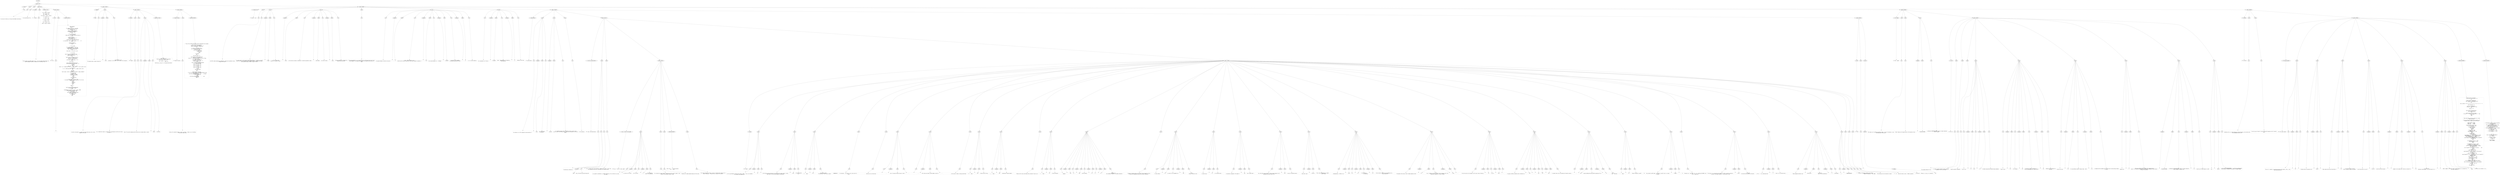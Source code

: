 digraph lpegNode {

node [fontname=Helvetica]
edge [style=dashed]

doc_0 [label="doc - 630"]


doc_0 -> { section_1}
{rank=same; section_1}

section_1 [label="section: 1-247"]


// END RANK doc_0

section_1 -> { header_2 prose_3 prose_4 section_5 section_6 section_7}
{rank=same; header_2 prose_3 prose_4 section_5 section_6 section_7}

header_2 [label="1 : Femto"]

prose_3 [label="prose"]

prose_4 [label="prose"]

section_5 [label="section: 9-35"]

section_6 [label="section: 154-183"]

section_7 [label="section: 248-459"]


// END RANK section_1

header_2 -> leaf_8
leaf_8  [color=Gray,shape=rectangle,fontname=Inconsolata,label="*  Femto"]
// END RANK header_2

prose_3 -> { raw_9}
{rank=same; raw_9}

raw_9 [label="raw"]


// END RANK prose_3

raw_9 -> leaf_10
leaf_10  [color=Gray,shape=rectangle,fontname=Inconsolata,label="


I just got orb stood up in the pylon bootloader distribution.
"]
// END RANK raw_9

prose_4 -> { raw_11}
{rank=same; raw_11}

raw_11 [label="raw"]


// END RANK prose_4

raw_11 -> leaf_12
leaf_12  [color=Gray,shape=rectangle,fontname=Inconsolata,label="
I am excited about this.

"]
// END RANK raw_11

section_5 -> { header_13 prose_14 codeblock_15 section_16}
{rank=same; header_13 prose_14 codeblock_15 section_16}

header_13 [label="2 : includes"]

prose_14 [label="prose"]

codeblock_15 [label="code block 14-33"]

section_16 [label="section: 36-153"]


// END RANK section_5

header_13 -> leaf_17
leaf_17  [color=Gray,shape=rectangle,fontname=Inconsolata,label="**  includes"]
// END RANK header_13

prose_14 -> { raw_18}
{rank=same; raw_18}

raw_18 [label="raw"]


// END RANK prose_14

raw_18 -> leaf_19
leaf_19  [color=Gray,shape=rectangle,fontname=Inconsolata,label="

This all goes into global space for now.  Our more sophisticated loader will
handle namespace isolation. Meanwhile we're building a repl, so.
"]
// END RANK raw_18

codeblock_15 -> leaf_20
leaf_20  [color=Gray,shape=rectangle,fontname=Inconsolata,label="sql = require \"sqlite\"

lfs = require \"lfs\"
ffi = require \"ffi\"

ffi.reflect = require \"reflect\"

uv = require \"luv\"

L = require \"lpeg\"

a = require \"anterm\"

c = require \"color\"

core = require \"core\"

watch = require \"watcher\""]
// END RANK codeblock_15

section_16 -> { header_21 prose_22 codeblock_23}
{rank=same; header_21 prose_22 codeblock_23}

header_21 [label="4 : utils"]

prose_22 [label="prose"]

codeblock_23 [label="code block 38-151"]


// END RANK section_16

header_21 -> leaf_24
leaf_24  [color=Gray,shape=rectangle,fontname=Inconsolata,label="**** utils"]
// END RANK header_21

prose_22 -> { raw_25}
{rank=same; raw_25}

raw_25 [label="raw"]


// END RANK prose_22

raw_25 -> leaf_26
leaf_26  [color=Gray,shape=rectangle,fontname=Inconsolata,label="
"]
// END RANK raw_25

codeblock_23 -> leaf_27
leaf_27  [color=Gray,shape=rectangle,fontname=Inconsolata,label="
local usecolors
stdout = \"\"

if uv.guess_handle(1) == \"tty\" then
  stdout = uv.new_tty(1, false)
  usecolors = true
else
  stdout = uv.new_pipe(false)
  uv.pipe_open(utils.stdout, 1)
  usecolors = false
end

if not usecolors then
   c.ts = tostring
   -- #todo make this properly black and white ts
end

function print(...)
  local n = select('#', ...)
  local arguments = {...}
  for i = 1, n do
    arguments[i] = tostring(arguments[i])
  end
  uv.write(stdout, table.concat(arguments, \"\\t\") .. \"\\n\")
end

function write(str)
   uv.write(stdout, str)
end


--  *** tty setup

if uv.guess_handle(0) ~= \"tty\" or
   uv.guess_handle(1) ~= \"tty\" then
  -- Entry point for other consumers!
  error \"stdio must be a tty\"
end

local stdin = uv.new_tty(0, true)


--  *** utilities

local function gatherResults(success, ...)
  local n = select('#', ...)
  return success, { n = n, ... }
end

local function printResults(results)
  for i = 1, results.n do
    results[i] = c.ts(results[i])
  end
  print(table.concat(results, '\\t'))
end

local buffer = ''

local function evaluateLine(line)
   if string.byte(line) == 17 then -- ^Q
      uv.stop()
      return 0
   end
   local chunk  = buffer .. line
   local f, err = loadstring('return ' .. chunk, 'REPL') -- first we prefix return

   if not f then
      f, err = loadstring(chunk, 'REPL') -- try again without return
   end

   if f then
      buffer = ''
      local success, results = gatherResults(xpcall(f, debug.traceback))

      if success then
      -- successful call
         if results.n > 0 then
            printResults(results)
         end
      else
      -- error
         print(results[1])
      end
   else
      if err:match \"'<eof>'$\" then
         -- Lua expects some more input; stow it away for next time
         buffer = chunk .. '\\n'
         return '...'
      else
         print(err)
         buffer = ''
      end
   end

   return '👉  '
end

local function displayPrompt(prompt)
  uv.write(stdout, prompt)
end

-- Deprecated, but useful if I want, y'know, a REPL
local function onread(err, line)
  if err then error(err) end
  if line then
    local prompt = evaluateLine(line)
    displayPrompt(prompt)
  else
    uv.close(stdin)
  end
end"]
// END RANK codeblock_23

section_6 -> { header_28 prose_29 section_30 section_31}
{rank=same; header_28 prose_29 section_30 section_31}

header_28 [label="2 : Reader"]

prose_29 [label="prose"]

section_30 [label="section: 160-183"]

section_31 [label="section: 184-247"]


// END RANK section_6

header_28 -> leaf_32
leaf_32  [color=Gray,shape=rectangle,fontname=Inconsolata,label="** Reader"]
// END RANK header_28

prose_29 -> { raw_33 prespace_34 literal_35 raw_36}
{rank=same; raw_33 prespace_34 literal_35 raw_36}

raw_33 [label="raw"]

prespace_34 [label="prespace"]

literal_35 [label="literal"]

raw_36 [label="raw"]


// END RANK prose_29

raw_33 -> leaf_37
leaf_37  [color=Gray,shape=rectangle,fontname=Inconsolata,label="

The reader takes a stream of data from"]
// END RANK raw_33

prespace_34 -> leaf_38
leaf_38  [color=Gray,shape=rectangle,fontname=Inconsolata,label=" "]
// END RANK prespace_34

literal_35 -> leaf_39
leaf_39  [color=Gray,shape=rectangle,fontname=Inconsolata,label="stdin"]
// END RANK literal_35

raw_36 -> leaf_40
leaf_40  [color=Gray,shape=rectangle,fontname=Inconsolata,label=", asynchronously, and
processes it into tokens, which stream to the recognizer.

"]
// END RANK raw_36

section_30 -> { header_41 prose_42 prose_43 prose_44 codeblock_45}
{rank=same; header_41 prose_42 prose_43 prose_44 codeblock_45}

header_41 [label="4 : keybuf"]

prose_42 [label="prose"]

prose_43 [label="prose"]

prose_44 [label="prose"]

codeblock_45 [label="code block 171-181"]


// END RANK section_30

header_41 -> leaf_46
leaf_46  [color=Gray,shape=rectangle,fontname=Inconsolata,label="**** keybuf"]
// END RANK header_41

prose_42 -> { raw_47}
{rank=same; raw_47}

raw_47 [label="raw"]


// END RANK prose_42

raw_47 -> leaf_48
leaf_48  [color=Gray,shape=rectangle,fontname=Inconsolata,label="

 Currently the keybuf is a simple array that holds bytes until we have
enough for the lexer.
"]
// END RANK raw_47

prose_43 -> { raw_49}
{rank=same; raw_49}

raw_49 [label="raw"]


// END RANK prose_43

raw_49 -> leaf_50
leaf_50  [color=Gray,shape=rectangle,fontname=Inconsolata,label="
It is cleared and reused, to avoid a glut of allocations and allow the tracer
to follow it.
"]
// END RANK raw_49

prose_44 -> { raw_51 prespace_52 literal_53 raw_54}
{rank=same; raw_51 prespace_52 literal_53 raw_54}

raw_51 [label="raw"]

prespace_52 [label="prespace"]

literal_53 [label="literal"]

raw_54 [label="raw"]


// END RANK prose_44

raw_51 -> leaf_55
leaf_55  [color=Gray,shape=rectangle,fontname=Inconsolata,label="
Soon I'll move the remaining local state into an instance table, to make"]
// END RANK raw_51

prespace_52 -> leaf_56
leaf_56  [color=Gray,shape=rectangle,fontname=Inconsolata,label=""]
// END RANK prespace_52

literal_53 -> leaf_57
leaf_57  [color=Gray,shape=rectangle,fontname=Inconsolata,label="femto"]
// END RANK literal_53

raw_54 -> leaf_58
leaf_58  [color=Gray,shape=rectangle,fontname=Inconsolata,label=" re-entrant.
"]
// END RANK raw_54

codeblock_45 -> leaf_59
leaf_59  [color=Gray,shape=rectangle,fontname=Inconsolata,label="local keybuf = {}
local sub, byte = string.sub, string.byte
local concat = table.concat

local linebuf = { line = \"\",
                  ndx  = 0 }

local max_row, mac_col = uv.tty_get_winsize(stdin)
"]
// END RANK codeblock_45

section_31 -> { header_60 prose_61 codeblock_62}
{rank=same; header_60 prose_61 codeblock_62}

header_60 [label="3 : helper functions"]

prose_61 [label="prose"]

codeblock_62 [label="code block 189-245"]


// END RANK section_31

header_60 -> leaf_63
leaf_63  [color=Gray,shape=rectangle,fontname=Inconsolata,label="*** helper functions"]
// END RANK header_60

prose_61 -> { raw_64}
{rank=same; raw_64}

raw_64 [label="raw"]


// END RANK prose_61

raw_64 -> leaf_65
leaf_65  [color=Gray,shape=rectangle,fontname=Inconsolata,label="

Writes will eventually happen in their own library.  Right now we're building
the minimum viable loop.
"]
// END RANK raw_64

codeblock_62 -> leaf_66
leaf_66  [color=Gray,shape=rectangle,fontname=Inconsolata,label="-- This will be called parse_digits and be substantially more complex.
--
local function cursor_pos(str)
   local row, col = core.cleave(str, \";\")
   return tonumber(row), tonumber(col)
end

-- this is exploratory code
local function colwrite(str, col)
   col = col or 81
   local dash = a.stash()
             .. a.jump(1, col)
             .. a.erase.right()
             .. str
             .. a.pop()

   write(dash)
end

local STAT_ICON = \"◉\"

local function process_escapes(seq)
   local term = sub(seq, -1)
   local csi  = sub(seq, 2, 2) == \"[\" and true or false
   local payload
   local ltrim = csi and 3 or 2
   if #seq > ltrim then
      payload = sub(seq, ltrim, -1)
   end
   if term == \"R\" then
      local row, col = cursor_pos(payload)
      -- send them along
   elseif term == \"A\" then
      -- up
   elseif term == \"B\" then
      -- down
   elseif term == \"C\" then
      -- left
   elseif term == \"D\" then
      -- right
   else
      return write(seq)
   end
end

local function lexer(seq)
   -- This front matter belongs in the escape handling code.
   if byte(seq) == 27 then
      colwrite(a.magenta(STAT_ICON) .. \" : \" .. c.ts(seq))
      process_escapes(seq)
      return
   end
   colwrite(a.green(STAT_ICON) .. \" : \" .. seq)
   write(seq)
end"]
// END RANK codeblock_62

section_7 -> { header_67 prose_68 prose_69 prose_70 prose_71 prose_72 prose_73 section_74 section_75 section_76}
{rank=same; header_67 prose_68 prose_69 prose_70 prose_71 prose_72 prose_73 section_74 section_75 section_76}

header_67 [label="2 : onkey(err, key)"]

prose_68 [label="prose"]

prose_69 [label="prose"]

prose_70 [label="prose"]

prose_71 [label="prose"]

prose_72 [label="prose"]

prose_73 [label="prose"]

section_74 [label="section: 275-408"]

section_75 [label="section: 419-429"]

section_76 [label="section: 460-468"]


// END RANK section_7

header_67 -> leaf_77
leaf_77  [color=Gray,shape=rectangle,fontname=Inconsolata,label="** onkey(err, key)"]
// END RANK header_67

prose_68 -> { raw_78}
{rank=same; raw_78}

raw_78 [label="raw"]


// END RANK prose_68

raw_78 -> leaf_79
leaf_79  [color=Gray,shape=rectangle,fontname=Inconsolata,label="

We buffer escape sequences and codepoints, passing the completed strings
through to the lexer.
"]
// END RANK raw_78

prose_69 -> { raw_80 prespace_81 literal_82 raw_83}
{rank=same; raw_80 prespace_81 literal_82 raw_83}

raw_80 [label="raw"]

prespace_81 [label="prespace"]

literal_82 [label="literal"]

raw_83 [label="raw"]


// END RANK prose_69

raw_80 -> leaf_84
leaf_84  [color=Gray,shape=rectangle,fontname=Inconsolata,label="
I've never seen an xterm parsing state machine diagram.  I intend to correctly
parse the full set of possible utf-8 compatible control sequences and assign
them canonical names as tokens, though of course"]
// END RANK raw_80

prespace_81 -> leaf_85
leaf_85  [color=Gray,shape=rectangle,fontname=Inconsolata,label=" "]
// END RANK prespace_81

literal_82 -> leaf_86
leaf_86  [color=Gray,shape=rectangle,fontname=Inconsolata,label="bridge"]
// END RANK literal_82

raw_83 -> leaf_87
leaf_87  [color=Gray,shape=rectangle,fontname=Inconsolata,label=" will only ship with
actions on a subset of these.
"]
// END RANK raw_83

prose_70 -> { prespace_88 literal_89 raw_90 prespace_91 literal_92 raw_93 prespace_94 literal_95 raw_96}
{rank=same; prespace_88 literal_89 raw_90 prespace_91 literal_92 raw_93 prespace_94 literal_95 raw_96}

prespace_88 [label="prespace"]

literal_89 [label="literal"]

raw_90 [label="raw"]

prespace_91 [label="prespace"]

literal_92 [label="literal"]

raw_93 [label="raw"]

prespace_94 [label="prespace"]

literal_95 [label="literal"]

raw_96 [label="raw"]


// END RANK prose_70

prespace_88 -> leaf_97
leaf_97  [color=Gray,shape=rectangle,fontname=Inconsolata,label=""]
// END RANK prespace_88

literal_89 -> leaf_98
leaf_98  [color=Gray,shape=rectangle,fontname=Inconsolata,label="onkey"]
// END RANK literal_89

raw_90 -> leaf_99
leaf_99  [color=Gray,shape=rectangle,fontname=Inconsolata,label=" is also where corruption is absorbed. It should be possible to make"]
// END RANK raw_90

prespace_91 -> leaf_100
leaf_100  [color=Gray,shape=rectangle,fontname=Inconsolata,label=""]
// END RANK prespace_91

literal_92 -> leaf_101
leaf_101  [color=Gray,shape=rectangle,fontname=Inconsolata,label="/dev/random"]
// END RANK literal_92

raw_93 -> leaf_102
leaf_102  [color=Gray,shape=rectangle,fontname=Inconsolata,label=" into stdin without"]
// END RANK raw_93

prespace_94 -> leaf_103
leaf_103  [color=Gray,shape=rectangle,fontname=Inconsolata,label=" "]
// END RANK prespace_94

literal_95 -> leaf_104
leaf_104  [color=Gray,shape=rectangle,fontname=Inconsolata,label="onkey"]
// END RANK literal_95

raw_96 -> leaf_105
leaf_105  [color=Gray,shape=rectangle,fontname=Inconsolata,label=" throwing exceptions or breaking its
contract with the lexer.
"]
// END RANK raw_96

prose_71 -> { raw_106}
{rank=same; raw_106}

raw_106 [label="raw"]


// END RANK prose_71

raw_106 -> leaf_107
leaf_107  [color=Gray,shape=rectangle,fontname=Inconsolata,label="
The required behavior is to resynchronize any utf-8 bytes that cannot form a
valid codepoint, by dropping the contents of the keybuf when we go out of
range.
"]
// END RANK raw_106

prose_72 -> { raw_108 prespace_109 literal_110 raw_111 prespace_112 literal_113 raw_114 prespace_115 bold_116 raw_117 prespace_118 literal_119 raw_120}
{rank=same; raw_108 prespace_109 literal_110 raw_111 prespace_112 literal_113 raw_114 prespace_115 bold_116 raw_117 prespace_118 literal_119 raw_120}

raw_108 [label="raw"]

prespace_109 [label="prespace"]

literal_110 [label="literal"]

raw_111 [label="raw"]

prespace_112 [label="prespace"]

literal_113 [label="literal"]

raw_114 [label="raw"]

prespace_115 [label="prespace"]

bold_116 [label="bold"]

raw_117 [label="raw"]

prespace_118 [label="prespace"]

literal_119 [label="literal"]

raw_120 [label="raw"]


// END RANK prose_72

raw_108 -> leaf_121
leaf_121  [color=Gray,shape=rectangle,fontname=Inconsolata,label="
An optional behavior would be to drop the"]
// END RANK raw_108

prespace_109 -> leaf_122
leaf_122  [color=Gray,shape=rectangle,fontname=Inconsolata,label=" "]
// END RANK prespace_109

literal_110 -> leaf_123
leaf_123  [color=Gray,shape=rectangle,fontname=Inconsolata,label="0"]
// END RANK literal_110

raw_111 -> leaf_124
leaf_124  [color=Gray,shape=rectangle,fontname=Inconsolata,label=" byte.  While harmless in Lua,
which has 8 bit clean strings and is even smart enough to consider it"]
// END RANK raw_111

prespace_112 -> leaf_125
leaf_125  [color=Gray,shape=rectangle,fontname=Inconsolata,label=" "]
// END RANK prespace_112

literal_113 -> leaf_126
leaf_126  [color=Gray,shape=rectangle,fontname=Inconsolata,label="true"]
// END RANK literal_113

raw_114 -> leaf_127
leaf_127  [color=Gray,shape=rectangle,fontname=Inconsolata,label=",
it can cause disaster in C.  Although"]
// END RANK raw_114

prespace_115 -> leaf_128
leaf_128  [color=Gray,shape=rectangle,fontname=Inconsolata,label=" "]
// END RANK prespace_115

bold_116 -> leaf_129
leaf_129  [color=Gray,shape=rectangle,fontname=Inconsolata,label="mandated"]
// END RANK bold_116

raw_117 -> leaf_130
leaf_130  [color=Gray,shape=rectangle,fontname=Inconsolata,label=" to be part of the standard,
in practice emitting utf-8 with"]
// END RANK raw_117

prespace_118 -> leaf_131
leaf_131  [color=Gray,shape=rectangle,fontname=Inconsolata,label=" "]
// END RANK prespace_118

literal_119 -> leaf_132
leaf_132  [color=Gray,shape=rectangle,fontname=Inconsolata,label="0"]
// END RANK literal_119

raw_120 -> leaf_133
leaf_133  [color=Gray,shape=rectangle,fontname=Inconsolata,label=" in it is hostile behavior.
"]
// END RANK raw_120

prose_73 -> { raw_134 prespace_135 literal_136 raw_137 prespace_138 literal_139 raw_140}
{rank=same; raw_134 prespace_135 literal_136 raw_137 prespace_138 literal_139 raw_140}

raw_134 [label="raw"]

prespace_135 [label="prespace"]

literal_136 [label="literal"]

raw_137 [label="raw"]

prespace_138 [label="prespace"]

literal_139 [label="literal"]

raw_140 [label="raw"]


// END RANK prose_73

raw_134 -> leaf_141
leaf_141  [color=Gray,shape=rectangle,fontname=Inconsolata,label="
As a compromise, we'll have a"]
// END RANK raw_134

prespace_135 -> leaf_142
leaf_142  [color=Gray,shape=rectangle,fontname=Inconsolata,label=" "]
// END RANK prespace_135

literal_136 -> leaf_143
leaf_143  [color=Gray,shape=rectangle,fontname=Inconsolata,label="TOK.ZERO"]
// END RANK literal_136

raw_137 -> leaf_144
leaf_144  [color=Gray,shape=rectangle,fontname=Inconsolata,label=" token.  Responsibility for detecting
and tokenizing"]
// END RANK raw_137

prespace_138 -> leaf_145
leaf_145  [color=Gray,shape=rectangle,fontname=Inconsolata,label=" "]
// END RANK prespace_138

literal_139 -> leaf_146
leaf_146  [color=Gray,shape=rectangle,fontname=Inconsolata,label="0"]
// END RANK literal_139

raw_140 -> leaf_147
leaf_147  [color=Gray,shape=rectangle,fontname=Inconsolata,label=" belongs to the lexer.

"]
// END RANK raw_140

section_74 -> { header_148 prose_149 prose_150 prose_151 section_152 section_153}
{rank=same; header_148 prose_149 prose_150 prose_151 section_152 section_153}

header_148 [label="3 : state machine"]

prose_149 [label="prose"]

prose_150 [label="prose"]

prose_151 [label="prose"]

section_152 [label="section: 287-314"]

section_153 [label="section: 409-418"]


// END RANK section_74

header_148 -> leaf_154
leaf_154  [color=Gray,shape=rectangle,fontname=Inconsolata,label="*** state machine"]
// END RANK header_148

prose_149 -> { raw_155 prespace_156 literal_157 raw_158}
{rank=same; raw_155 prespace_156 literal_157 raw_158}

raw_155 [label="raw"]

prespace_156 [label="prespace"]

literal_157 [label="literal"]

raw_158 [label="raw"]


// END RANK prose_149

raw_155 -> leaf_159
leaf_159  [color=Gray,shape=rectangle,fontname=Inconsolata,label="

My intention is to fully diagram the state machine of"]
// END RANK raw_155

prespace_156 -> leaf_160
leaf_160  [color=Gray,shape=rectangle,fontname=Inconsolata,label=" "]
// END RANK prespace_156

literal_157 -> leaf_161
leaf_161  [color=Gray,shape=rectangle,fontname=Inconsolata,label="onkey"]
// END RANK literal_157

raw_158 -> leaf_162
leaf_162  [color=Gray,shape=rectangle,fontname=Inconsolata,label=" as a claim about
its behavior.
"]
// END RANK raw_158

prose_150 -> { prespace_163 literal_164 raw_165}
{rank=same; prespace_163 literal_164 raw_165}

prespace_163 [label="prespace"]

literal_164 [label="literal"]

raw_165 [label="raw"]


// END RANK prose_150

prespace_163 -> leaf_166
leaf_166  [color=Gray,shape=rectangle,fontname=Inconsolata,label=""]
// END RANK prespace_163

literal_164 -> leaf_167
leaf_167  [color=Gray,shape=rectangle,fontname=Inconsolata,label="plantuml"]
// END RANK literal_164

raw_165 -> leaf_168
leaf_168  [color=Gray,shape=rectangle,fontname=Inconsolata,label=" is a lumbering piece of Java, something I want to start up and
use as a server, but that and C will be my first extensions to the knit
module.
"]
// END RANK raw_165

prose_151 -> { raw_169}
{rank=same; raw_169}

raw_169 [label="raw"]


// END RANK prose_151

raw_169 -> leaf_170
leaf_170  [color=Gray,shape=rectangle,fontname=Inconsolata,label="
In the meantime:

"]
// END RANK raw_169

section_152 -> { header_171 prose_172 prose_173 section_174 section_175}
{rank=same; header_171 prose_172 prose_173 section_174 section_175}

header_171 [label="4 : xterm: some observations"]

prose_172 [label="prose"]

prose_173 [label="prose"]

section_174 [label="section: 295-314"]

section_175 [label="section: 315-408"]


// END RANK section_152

header_171 -> leaf_176
leaf_176  [color=Gray,shape=rectangle,fontname=Inconsolata,label="**** xterm: some observations"]
// END RANK header_171

prose_172 -> { raw_177 link_178 raw_179}
{rank=same; raw_177 link_178 raw_179}

raw_177 [label="raw"]

link_178 [label="link"]

raw_179 [label="raw"]


// END RANK prose_172

raw_177 -> leaf_180
leaf_180  [color=Gray,shape=rectangle,fontname=Inconsolata,label="

The definitive reference is "]
// END RANK raw_177

link_178 -> { anchortext_181 url_182}
{rank=same; anchortext_181 url_182}

anchortext_181 [label="anchortext"]

url_182 [label="url"]


// END RANK link_178

anchortext_181 -> leaf_183
leaf_183  [color=Gray,shape=rectangle,fontname=Inconsolata,label="RTFM"]
// END RANK anchortext_181

url_182 -> leaf_184
leaf_184  [color=Gray,shape=rectangle,fontname=Inconsolata,label="http://rtfm.etla.org/xterm/ctlseq.html"]
// END RANK url_182

raw_179 -> leaf_185
leaf_185  [color=Gray,shape=rectangle,fontname=Inconsolata,label=".
"]
// END RANK raw_179

prose_173 -> { raw_186}
{rank=same; raw_186}

raw_186 [label="raw"]


// END RANK prose_173

raw_186 -> leaf_187
leaf_187  [color=Gray,shape=rectangle,fontname=Inconsolata,label="
This is lacking some current features, notable 24 bit color. I will cite
any extensions which aren't justified by the reference above.

"]
// END RANK raw_186

section_174 -> { header_188 prose_189 prose_190 prose_191 codeblock_192 prose_193}
{rank=same; header_188 prose_189 prose_190 prose_191 codeblock_192 prose_193}

header_188 [label="5 : esc: ^[, 033, 27, 0x1b: seq[0]"]

prose_189 [label="prose"]

prose_190 [label="prose"]

prose_191 [label="prose"]

codeblock_192 [label="code block 306-309"]

prose_193 [label="prose"]


// END RANK section_174

header_188 -> leaf_194
leaf_194  [color=Gray,shape=rectangle,fontname=Inconsolata,label="***** esc: ^[, 033, 27, 0x1b: seq[0]"]
// END RANK header_188

prose_189 -> { raw_195 prespace_196 literal_197 raw_198 prespace_199 literal_200 raw_201}
{rank=same; raw_195 prespace_196 literal_197 raw_198 prespace_199 literal_200 raw_201}

raw_195 [label="raw"]

prespace_196 [label="prespace"]

literal_197 [label="literal"]

raw_198 [label="raw"]

prespace_199 [label="prespace"]

literal_200 [label="literal"]

raw_201 [label="raw"]


// END RANK prose_189

raw_195 -> leaf_202
leaf_202  [color=Gray,shape=rectangle,fontname=Inconsolata,label="

As a general consideration, printable characters will be referred to by name,
not value."]
// END RANK raw_195

prespace_196 -> leaf_203
leaf_203  [color=Gray,shape=rectangle,fontname=Inconsolata,label=" "]
// END RANK prespace_196

literal_197 -> leaf_204
leaf_204  [color=Gray,shape=rectangle,fontname=Inconsolata,label="a == 0142 == 97 == 0x61"]
// END RANK literal_197

raw_198 -> leaf_205
leaf_205  [color=Gray,shape=rectangle,fontname=Inconsolata,label=" will be called"]
// END RANK raw_198

prespace_199 -> leaf_206
leaf_206  [color=Gray,shape=rectangle,fontname=Inconsolata,label=" "]
// END RANK prespace_199

literal_200 -> leaf_207
leaf_207  [color=Gray,shape=rectangle,fontname=Inconsolata,label="a"]
// END RANK literal_200

raw_201 -> leaf_208
leaf_208  [color=Gray,shape=rectangle,fontname=Inconsolata,label=".  I will otherwise
prefer the hexadecimal.
"]
// END RANK raw_201

prose_190 -> { raw_209}
{rank=same; raw_209}

raw_209 [label="raw"]


// END RANK prose_190

raw_209 -> leaf_210
leaf_210  [color=Gray,shape=rectangle,fontname=Inconsolata,label="
Our terminals are quite unable to parse the C1 8 bit control signals, which
belong to the extended character range.
"]
// END RANK raw_209

prose_191 -> { raw_211}
{rank=same; raw_211}

raw_211 [label="raw"]


// END RANK prose_191

raw_211 -> leaf_212
leaf_212  [color=Gray,shape=rectangle,fontname=Inconsolata,label="
Therefore all escape sequences begin with this byte:
"]
// END RANK raw_211

codeblock_192 -> leaf_213
leaf_213  [color=Gray,shape=rectangle,fontname=Inconsolata,label="xterm = esc      ; to be continued
esc   = 0x1b"]
// END RANK codeblock_192

prose_193 -> { raw_214}
{rank=same; raw_214}

raw_214 [label="raw"]


// END RANK prose_193

raw_214 -> leaf_215
leaf_215  [color=Gray,shape=rectangle,fontname=Inconsolata,label="
The \"Single character functions\" section of vt100 contains behaviors for
control characters.  These are out of scope for our parser.

"]
// END RANK raw_214

section_175 -> { header_216 prose_217 prose_218 prose_219 prose_220 prose_221 prose_222 prose_223 prose_224 prose_225 prose_226 prose_227 prose_228 prose_229 prose_230 prose_231 prose_232 prose_233 prose_234 prose_235 prose_236 prose_237 prose_238 prose_239 prose_240 prose_241 prose_242 prose_243 prose_244 prose_245 prose_246 prose_247 prose_248 prose_249 prose_250}
{rank=same; header_216 prose_217 prose_218 prose_219 prose_220 prose_221 prose_222 prose_223 prose_224 prose_225 prose_226 prose_227 prose_228 prose_229 prose_230 prose_231 prose_232 prose_233 prose_234 prose_235 prose_236 prose_237 prose_238 prose_239 prose_240 prose_241 prose_242 prose_243 prose_244 prose_245 prose_246 prose_247 prose_248 prose_249 prose_250}

header_216 [label="5 : seq[1]"]

prose_217 [label="prose"]

prose_218 [label="prose"]

prose_219 [label="prose"]

prose_220 [label="prose"]

prose_221 [label="prose"]

prose_222 [label="prose"]

prose_223 [label="prose"]

prose_224 [label="prose"]

prose_225 [label="prose"]

prose_226 [label="prose"]

prose_227 [label="prose"]

prose_228 [label="prose"]

prose_229 [label="prose"]

prose_230 [label="prose"]

prose_231 [label="prose"]

prose_232 [label="prose"]

prose_233 [label="prose"]

prose_234 [label="prose"]

prose_235 [label="prose"]

prose_236 [label="prose"]

prose_237 [label="prose"]

prose_238 [label="prose"]

prose_239 [label="prose"]

prose_240 [label="prose"]

prose_241 [label="prose"]

prose_242 [label="prose"]

prose_243 [label="prose"]

prose_244 [label="prose"]

prose_245 [label="prose"]

prose_246 [label="prose"]

prose_247 [label="prose"]

prose_248 [label="prose"]

prose_249 [label="prose"]

prose_250 [label="prose"]


// END RANK section_175

header_216 -> leaf_251
leaf_251  [color=Gray,shape=rectangle,fontname=Inconsolata,label="***** seq[1]"]
// END RANK header_216

prose_217 -> { raw_252 prespace_253 literal_254 raw_255}
{rank=same; raw_252 prespace_253 literal_254 raw_255}

raw_252 [label="raw"]

prespace_253 [label="prespace"]

literal_254 [label="literal"]

raw_255 [label="raw"]


// END RANK prose_217

raw_252 -> leaf_256
leaf_256  [color=Gray,shape=rectangle,fontname=Inconsolata,label="

I will use guillemets to mark a set, like so: «abcd».  This is non-standard
but clearer than escaping e.g."]
// END RANK raw_252

prespace_253 -> leaf_257
leaf_257  [color=Gray,shape=rectangle,fontname=Inconsolata,label=" "]
// END RANK prespace_253

literal_254 -> leaf_258
leaf_258  [color=Gray,shape=rectangle,fontname=Inconsolata,label="{}"]
// END RANK literal_254

raw_255 -> leaf_259
leaf_259  [color=Gray,shape=rectangle,fontname=Inconsolata,label=".
"]
// END RANK raw_255

prose_218 -> { raw_260 prespace_261 literal_262 raw_263}
{rank=same; raw_260 prespace_261 literal_262 raw_263}

raw_260 [label="raw"]

prespace_261 [label="prespace"]

literal_262 [label="literal"]

raw_263 [label="raw"]


// END RANK prose_218

raw_260 -> leaf_264
leaf_264  [color=Gray,shape=rectangle,fontname=Inconsolata,label="
The following second characters are recognized into token classes. A token
name refers to the two-byte sequence concatenating"]
// END RANK raw_260

prespace_261 -> leaf_265
leaf_265  [color=Gray,shape=rectangle,fontname=Inconsolata,label=" "]
// END RANK prespace_261

literal_262 -> leaf_266
leaf_266  [color=Gray,shape=rectangle,fontname=Inconsolata,label="0x1b"]
// END RANK literal_262

raw_263 -> leaf_267
leaf_267  [color=Gray,shape=rectangle,fontname=Inconsolata,label=" and the indicated
value.
"]
// END RANK raw_263

prose_219 -> { raw_268 prespace_269 literal_270 raw_271}
{rank=same; raw_268 prespace_269 literal_270 raw_271}

raw_268 [label="raw"]

prespace_269 [label="prespace"]

literal_270 [label="literal"]

raw_271 [label="raw"]


// END RANK prose_219

raw_268 -> leaf_272
leaf_272  [color=Gray,shape=rectangle,fontname=Inconsolata,label="
- \"[\" :  Token"]
// END RANK raw_268

prespace_269 -> leaf_273
leaf_273  [color=Gray,shape=rectangle,fontname=Inconsolata,label=" "]
// END RANK prespace_269

literal_270 -> leaf_274
leaf_274  [color=Gray,shape=rectangle,fontname=Inconsolata,label="CSI"]
// END RANK literal_270

raw_271 -> leaf_275
leaf_275  [color=Gray,shape=rectangle,fontname=Inconsolata,label=".  Most common seq[1].
         If encountered, there exists a seq[2].
"]
// END RANK raw_271

prose_220 -> { raw_276}
{rank=same; raw_276}

raw_276 [label="raw"]


// END RANK prose_220

raw_276 -> leaf_277
leaf_277  [color=Gray,shape=rectangle,fontname=Inconsolata,label="
- «DEHMNOVWXZ]^» :  C1 terminators.  Any seq[1] in this class ends the
                         parse.
"]
// END RANK raw_276

prose_221 -> { raw_278}
{rank=same; raw_278}

raw_278 [label="raw"]


// END RANK prose_221

raw_278 -> leaf_279
leaf_279  [color=Gray,shape=rectangle,fontname=Inconsolata,label="
                         Each has its own token name.
"]
// END RANK raw_278

prose_222 -> { raw_280 prespace_281 bold_282 raw_283}
{rank=same; raw_280 prespace_281 bold_282 raw_283}

raw_280 [label="raw"]

prespace_281 [label="prespace"]

bold_282 [label="bold"]

raw_283 [label="raw"]


// END RANK prose_222

raw_280 -> leaf_284
leaf_284  [color=Gray,shape=rectangle,fontname=Inconsolata,label="
                        "]
// END RANK raw_280

prespace_281 -> leaf_285
leaf_285  [color=Gray,shape=rectangle,fontname=Inconsolata,label=" "]
// END RANK prespace_281

bold_282 -> leaf_286
leaf_286  [color=Gray,shape=rectangle,fontname=Inconsolata,label="note: I am going through the spec in order."]
// END RANK bold_282

raw_283 -> leaf_287
leaf_287  [color=Gray,shape=rectangle,fontname=Inconsolata,label="
"]
// END RANK raw_283

prose_223 -> { raw_288 prespace_289 bold_290 raw_291}
{rank=same; raw_288 prespace_289 bold_290 raw_291}

raw_288 [label="raw"]

prespace_289 [label="prespace"]

bold_290 [label="bold"]

raw_291 [label="raw"]


// END RANK prose_223

raw_288 -> leaf_292
leaf_292  [color=Gray,shape=rectangle,fontname=Inconsolata,label="
                        "]
// END RANK raw_288

prespace_289 -> leaf_293
leaf_293  [color=Gray,shape=rectangle,fontname=Inconsolata,label=" "]
// END RANK prespace_289

bold_290 -> leaf_294
leaf_294  [color=Gray,shape=rectangle,fontname=Inconsolata,label="This class may contain invalid members right now"]
// END RANK bold_290

raw_291 -> leaf_295
leaf_295  [color=Gray,shape=rectangle,fontname=Inconsolata,label="
"]
// END RANK raw_291

prose_224 -> { raw_296}
{rank=same; raw_296}

raw_296 [label="raw"]


// END RANK prose_224

raw_296 -> leaf_297
leaf_297  [color=Gray,shape=rectangle,fontname=Inconsolata,label="
                         At this point I doubt it having moved these:
"]
// END RANK raw_296

prose_225 -> { raw_298 prespace_299 literal_300 raw_301}
{rank=same; raw_298 prespace_299 literal_300 raw_301}

raw_298 [label="raw"]

prespace_299 [label="prespace"]

literal_300 [label="literal"]

raw_301 [label="raw"]


// END RANK prose_225

raw_298 -> leaf_302
leaf_302  [color=Gray,shape=rectangle,fontname=Inconsolata,label="
- \"P\" :  Token"]
// END RANK raw_298

prespace_299 -> leaf_303
leaf_303  [color=Gray,shape=rectangle,fontname=Inconsolata,label=" "]
// END RANK prespace_299

literal_300 -> leaf_304
leaf_304  [color=Gray,shape=rectangle,fontname=Inconsolata,label="DCS"]
// END RANK literal_300

raw_301 -> leaf_305
leaf_305  [color=Gray,shape=rectangle,fontname=Inconsolata,label=", Device Control String.
"]
// END RANK raw_301

prose_226 -> { raw_306 prespace_307 literal_308 raw_309}
{rank=same; raw_306 prespace_307 literal_308 raw_309}

raw_306 [label="raw"]

prespace_307 [label="prespace"]

literal_308 [label="literal"]

raw_309 [label="raw"]


// END RANK prose_226

raw_306 -> leaf_310
leaf_310  [color=Gray,shape=rectangle,fontname=Inconsolata,label="
- \"_\" :  Token"]
// END RANK raw_306

prespace_307 -> leaf_311
leaf_311  [color=Gray,shape=rectangle,fontname=Inconsolata,label=" "]
// END RANK prespace_307

literal_308 -> leaf_312
leaf_312  [color=Gray,shape=rectangle,fontname=Inconsolata,label="APC"]
// END RANK literal_308

raw_309 -> leaf_313
leaf_313  [color=Gray,shape=rectangle,fontname=Inconsolata,label=", Application Program Command.
"]
// END RANK raw_309

prose_227 -> { raw_314}
{rank=same; raw_314}

raw_314 [label="raw"]


// END RANK prose_227

raw_314 -> leaf_315
leaf_315  [color=Gray,shape=rectangle,fontname=Inconsolata,label="
         These are the tricky ones because they consume all input up to:
"]
// END RANK raw_314

prose_228 -> { raw_316 prespace_317 literal_318 raw_319}
{rank=same; raw_316 prespace_317 literal_318 raw_319}

raw_316 [label="raw"]

prespace_317 [label="prespace"]

literal_318 [label="literal"]

raw_319 [label="raw"]


// END RANK prose_228

raw_316 -> leaf_320
leaf_320  [color=Gray,shape=rectangle,fontname=Inconsolata,label="
- \"\\\" :  Token"]
// END RANK raw_316

prespace_317 -> leaf_321
leaf_321  [color=Gray,shape=rectangle,fontname=Inconsolata,label=" "]
// END RANK prespace_317

literal_318 -> leaf_322
leaf_322  [color=Gray,shape=rectangle,fontname=Inconsolata,label="ST"]
// END RANK literal_318

raw_319 -> leaf_323
leaf_323  [color=Gray,shape=rectangle,fontname=Inconsolata,label=", String Terminator.
"]
// END RANK raw_319

prose_229 -> { raw_324 prespace_325 literal_326 raw_327 prespace_328 literal_329 raw_330 prespace_331 literal_332 raw_333 prespace_334 literal_335 raw_336}
{rank=same; raw_324 prespace_325 literal_326 raw_327 prespace_328 literal_329 raw_330 prespace_331 literal_332 raw_333 prespace_334 literal_335 raw_336}

raw_324 [label="raw"]

prespace_325 [label="prespace"]

literal_326 [label="literal"]

raw_327 [label="raw"]

prespace_328 [label="prespace"]

literal_329 [label="literal"]

raw_330 [label="raw"]

prespace_331 [label="prespace"]

literal_332 [label="literal"]

raw_333 [label="raw"]

prespace_334 [label="prespace"]

literal_335 [label="literal"]

raw_336 [label="raw"]


// END RANK prose_229

raw_324 -> leaf_337
leaf_337  [color=Gray,shape=rectangle,fontname=Inconsolata,label="
         Between"]
// END RANK raw_324

prespace_325 -> leaf_338
leaf_338  [color=Gray,shape=rectangle,fontname=Inconsolata,label=" "]
// END RANK prespace_325

literal_326 -> leaf_339
leaf_339  [color=Gray,shape=rectangle,fontname=Inconsolata,label="DCS"]
// END RANK literal_326

raw_327 -> leaf_340
leaf_340  [color=Gray,shape=rectangle,fontname=Inconsolata,label=" or"]
// END RANK raw_327

prespace_328 -> leaf_341
leaf_341  [color=Gray,shape=rectangle,fontname=Inconsolata,label=" "]
// END RANK prespace_328

literal_329 -> leaf_342
leaf_342  [color=Gray,shape=rectangle,fontname=Inconsolata,label="APC"]
// END RANK literal_329

raw_330 -> leaf_343
leaf_343  [color=Gray,shape=rectangle,fontname=Inconsolata,label=" and the ending"]
// END RANK raw_330

prespace_331 -> leaf_344
leaf_344  [color=Gray,shape=rectangle,fontname=Inconsolata,label=" "]
// END RANK prespace_331

literal_332 -> leaf_345
leaf_345  [color=Gray,shape=rectangle,fontname=Inconsolata,label="ST"]
// END RANK literal_332

raw_333 -> leaf_346
leaf_346  [color=Gray,shape=rectangle,fontname=Inconsolata,label=" is"]
// END RANK raw_333

prespace_334 -> leaf_347
leaf_347  [color=Gray,shape=rectangle,fontname=Inconsolata,label=" "]
// END RANK prespace_334

literal_335 -> leaf_348
leaf_348  [color=Gray,shape=rectangle,fontname=Inconsolata,label="Pt"]
// END RANK literal_335

raw_336 -> leaf_349
leaf_349  [color=Gray,shape=rectangle,fontname=Inconsolata,label=", defined as \"a
         text parameter composed of printable characters\".
"]
// END RANK raw_336

prose_230 -> { raw_350}
{rank=same; raw_350}

raw_350 [label="raw"]


// END RANK prose_230

raw_350 -> leaf_351
leaf_351  [color=Gray,shape=rectangle,fontname=Inconsolata,label="
         I choose to interpret that as an optional (may be length 0) string
         of those utf-8 sequences which are not control characters.
"]
// END RANK raw_350

prose_231 -> { raw_352 prespace_353 literal_354 raw_355 prespace_356 literal_357 raw_358}
{rank=same; raw_352 prespace_353 literal_354 raw_355 prespace_356 literal_357 raw_358}

raw_352 [label="raw"]

prespace_353 [label="prespace"]

literal_354 [label="literal"]

raw_355 [label="raw"]

prespace_356 [label="prespace"]

literal_357 [label="literal"]

raw_358 [label="raw"]


// END RANK prose_231

raw_352 -> leaf_359
leaf_359  [color=Gray,shape=rectangle,fontname=Inconsolata,label="
         I further define"]
// END RANK raw_352

prespace_353 -> leaf_360
leaf_360  [color=Gray,shape=rectangle,fontname=Inconsolata,label=" "]
// END RANK prespace_353

literal_354 -> leaf_361
leaf_361  [color=Gray,shape=rectangle,fontname=Inconsolata,label="ST"]
// END RANK literal_354

raw_355 -> leaf_362
leaf_362  [color=Gray,shape=rectangle,fontname=Inconsolata,label=" as valid if not proceeded by an"]
// END RANK raw_355

prespace_356 -> leaf_363
leaf_363  [color=Gray,shape=rectangle,fontname=Inconsolata,label=" "]
// END RANK prespace_356

literal_357 -> leaf_364
leaf_364  [color=Gray,shape=rectangle,fontname=Inconsolata,label="APC"]
// END RANK literal_357

raw_358 -> leaf_365
leaf_365  [color=Gray,shape=rectangle,fontname=Inconsolata,label="; the
         standard implies as much.
"]
// END RANK raw_358

prose_232 -> { raw_366 prespace_367 literal_368 raw_369}
{rank=same; raw_366 prespace_367 literal_368 raw_369}

raw_366 [label="raw"]

prespace_367 [label="prespace"]

literal_368 [label="literal"]

raw_369 [label="raw"]


// END RANK prose_232

raw_366 -> leaf_370
leaf_370  [color=Gray,shape=rectangle,fontname=Inconsolata,label="
         In either case,"]
// END RANK raw_366

prespace_367 -> leaf_371
leaf_371  [color=Gray,shape=rectangle,fontname=Inconsolata,label=" "]
// END RANK prespace_367

literal_368 -> leaf_372
leaf_372  [color=Gray,shape=rectangle,fontname=Inconsolata,label="ST"]
// END RANK literal_368

raw_369 -> leaf_373
leaf_373  [color=Gray,shape=rectangle,fontname=Inconsolata,label=" is a terminal parse.
"]
// END RANK raw_369

prose_233 -> { raw_374 prespace_375 literal_376 raw_377}
{rank=same; raw_374 prespace_375 literal_376 raw_377}

raw_374 [label="raw"]

prespace_375 [label="prespace"]

literal_376 [label="literal"]

raw_377 [label="raw"]


// END RANK prose_233

raw_374 -> leaf_378
leaf_378  [color=Gray,shape=rectangle,fontname=Inconsolata,label="
         An important consequence: The length of"]
// END RANK raw_374

prespace_375 -> leaf_379
leaf_379  [color=Gray,shape=rectangle,fontname=Inconsolata,label=" "]
// END RANK prespace_375

literal_376 -> leaf_380
leaf_380  [color=Gray,shape=rectangle,fontname=Inconsolata,label="seq"]
// END RANK literal_376

raw_377 -> leaf_381
leaf_381  [color=Gray,shape=rectangle,fontname=Inconsolata,label=" has no upper bound.
"]
// END RANK raw_377

prose_234 -> { raw_382 prespace_383 literal_384 raw_385}
{rank=same; raw_382 prespace_383 literal_384 raw_385}

raw_382 [label="raw"]

prespace_383 [label="prespace"]

literal_384 [label="literal"]

raw_385 [label="raw"]


// END RANK prose_234

raw_382 -> leaf_386
leaf_386  [color=Gray,shape=rectangle,fontname=Inconsolata,label="
         Any xterm parser which intends to retain escape sequences until
         completed must have a plan for an"]
// END RANK raw_382

prespace_383 -> leaf_387
leaf_387  [color=Gray,shape=rectangle,fontname=Inconsolata,label=" "]
// END RANK prespace_383

literal_384 -> leaf_388
leaf_388  [color=Gray,shape=rectangle,fontname=Inconsolata,label="APC"]
// END RANK literal_384

raw_385 -> leaf_389
leaf_389  [color=Gray,shape=rectangle,fontname=Inconsolata,label=" string of unlimited duration.
"]
// END RANK raw_385

prose_235 -> { raw_390 prespace_391 italic_392 raw_393}
{rank=same; raw_390 prespace_391 italic_392 raw_393}

raw_390 [label="raw"]

prespace_391 [label="prespace"]

italic_392 [label="italic"]

raw_393 [label="raw"]


// END RANK prose_235

raw_390 -> leaf_394
leaf_394  [color=Gray,shape=rectangle,fontname=Inconsolata,label="
         Note that I said"]
// END RANK raw_390

prespace_391 -> leaf_395
leaf_395  [color=Gray,shape=rectangle,fontname=Inconsolata,label=" "]
// END RANK prespace_391

italic_392 -> leaf_396
leaf_396  [color=Gray,shape=rectangle,fontname=Inconsolata,label="duration"]
// END RANK italic_392

raw_393 -> leaf_397
leaf_397  [color=Gray,shape=rectangle,fontname=Inconsolata,label=". This is best implemented as a modal
         pass-through.
"]
// END RANK raw_393

prose_236 -> { raw_398 prespace_399 bold_400 raw_401 prespace_402 literal_403 raw_404 prespace_405 literal_406 raw_407}
{rank=same; raw_398 prespace_399 bold_400 raw_401 prespace_402 literal_403 raw_404 prespace_405 literal_406 raw_407}

raw_398 [label="raw"]

prespace_399 [label="prespace"]

bold_400 [label="bold"]

raw_401 [label="raw"]

prespace_402 [label="prespace"]

literal_403 [label="literal"]

raw_404 [label="raw"]

prespace_405 [label="prespace"]

literal_406 [label="literal"]

raw_407 [label="raw"]


// END RANK prose_236

raw_398 -> leaf_408
leaf_408  [color=Gray,shape=rectangle,fontname=Inconsolata,label="
         Consequentially, I define it as"]
// END RANK raw_398

prespace_399 -> leaf_409
leaf_409  [color=Gray,shape=rectangle,fontname=Inconsolata,label=" "]
// END RANK prespace_399

bold_400 -> leaf_410
leaf_410  [color=Gray,shape=rectangle,fontname=Inconsolata,label="valid"]
// END RANK bold_400

raw_401 -> leaf_411
leaf_411  [color=Gray,shape=rectangle,fontname=Inconsolata,label=" for"]
// END RANK raw_401

prespace_402 -> leaf_412
leaf_412  [color=Gray,shape=rectangle,fontname=Inconsolata,label=" "]
// END RANK prespace_402

literal_403 -> leaf_413
leaf_413  [color=Gray,shape=rectangle,fontname=Inconsolata,label="Pt"]
// END RANK literal_403

raw_404 -> leaf_414
leaf_414  [color=Gray,shape=rectangle,fontname=Inconsolata,label=" to end without a
         corresponding"]
// END RANK raw_404

prespace_405 -> leaf_415
leaf_415  [color=Gray,shape=rectangle,fontname=Inconsolata,label=" "]
// END RANK prespace_405

literal_406 -> leaf_416
leaf_416  [color=Gray,shape=rectangle,fontname=Inconsolata,label="ST"]
// END RANK literal_406

raw_407 -> leaf_417
leaf_417  [color=Gray,shape=rectangle,fontname=Inconsolata,label=".  Errors which can reach into the gigabytes are a
         dicey proposition.
"]
// END RANK raw_407

prose_237 -> { raw_418 prespace_419 literal_420 raw_421 prespace_422 literal_423 raw_424}
{rank=same; raw_418 prespace_419 literal_420 raw_421 prespace_422 literal_423 raw_424}

raw_418 [label="raw"]

prespace_419 [label="prespace"]

literal_420 [label="literal"]

raw_421 [label="raw"]

prespace_422 [label="prespace"]

literal_423 [label="literal"]

raw_424 [label="raw"]


// END RANK prose_237

raw_418 -> leaf_425
leaf_425  [color=Gray,shape=rectangle,fontname=Inconsolata,label="
         The question then arises: what of escape sequences within"]
// END RANK raw_418

prespace_419 -> leaf_426
leaf_426  [color=Gray,shape=rectangle,fontname=Inconsolata,label=" "]
// END RANK prespace_419

literal_420 -> leaf_427
leaf_427  [color=Gray,shape=rectangle,fontname=Inconsolata,label="Pt"]
// END RANK literal_420

raw_421 -> leaf_428
leaf_428  [color=Gray,shape=rectangle,fontname=Inconsolata,label="? It
         says 'printable' and that excludes control sequences with a few
         traditional exceptions; it never includes"]
// END RANK raw_421

prespace_422 -> leaf_429
leaf_429  [color=Gray,shape=rectangle,fontname=Inconsolata,label=" "]
// END RANK prespace_422

literal_423 -> leaf_430
leaf_430  [color=Gray,shape=rectangle,fontname=Inconsolata,label="0x1b"]
// END RANK literal_423

raw_424 -> leaf_431
leaf_431  [color=Gray,shape=rectangle,fontname=Inconsolata,label=".
"]
// END RANK raw_424

prose_238 -> { raw_432 prespace_433 literal_434 raw_435 prespace_436 literal_437 raw_438}
{rank=same; raw_432 prespace_433 literal_434 raw_435 prespace_436 literal_437 raw_438}

raw_432 [label="raw"]

prespace_433 [label="prespace"]

literal_434 [label="literal"]

raw_435 [label="raw"]

prespace_436 [label="prespace"]

literal_437 [label="literal"]

raw_438 [label="raw"]


// END RANK prose_238

raw_432 -> leaf_439
leaf_439  [color=Gray,shape=rectangle,fontname=Inconsolata,label="
         I think they have to be dropped from the input stream. Otherwise
        "]
// END RANK raw_432

prespace_433 -> leaf_440
leaf_440  [color=Gray,shape=rectangle,fontname=Inconsolata,label=" "]
// END RANK prespace_433

literal_434 -> leaf_441
leaf_441  [color=Gray,shape=rectangle,fontname=Inconsolata,label="ST"]
// END RANK literal_434

raw_435 -> leaf_442
leaf_442  [color=Gray,shape=rectangle,fontname=Inconsolata,label=" is just"]
// END RANK raw_435

prespace_436 -> leaf_443
leaf_443  [color=Gray,shape=rectangle,fontname=Inconsolata,label=" "]
// END RANK prespace_436

literal_437 -> leaf_444
leaf_444  [color=Gray,shape=rectangle,fontname=Inconsolata,label="0x1b"]
// END RANK literal_437

raw_438 -> leaf_445
leaf_445  [color=Gray,shape=rectangle,fontname=Inconsolata,label=".
"]
// END RANK raw_438

prose_239 -> { raw_446 prespace_447 literal_448 raw_449 prespace_450 literal_451 raw_452 prespace_453 literal_454 raw_455}
{rank=same; raw_446 prespace_447 literal_448 raw_449 prespace_450 literal_451 raw_452 prespace_453 literal_454 raw_455}

raw_446 [label="raw"]

prespace_447 [label="prespace"]

literal_448 [label="literal"]

raw_449 [label="raw"]

prespace_450 [label="prespace"]

literal_451 [label="literal"]

raw_452 [label="raw"]

prespace_453 [label="prespace"]

literal_454 [label="literal"]

raw_455 [label="raw"]


// END RANK prose_239

raw_446 -> leaf_456
leaf_456  [color=Gray,shape=rectangle,fontname=Inconsolata,label="
         I'm going to define printable control characters as"]
// END RANK raw_446

prespace_447 -> leaf_457
leaf_457  [color=Gray,shape=rectangle,fontname=Inconsolata,label=" "]
// END RANK prespace_447

literal_448 -> leaf_458
leaf_458  [color=Gray,shape=rectangle,fontname=Inconsolata,label="0x9"]
// END RANK literal_448

raw_449 -> leaf_459
leaf_459  [color=Gray,shape=rectangle,fontname=Inconsolata,label=","]
// END RANK raw_449

prespace_450 -> leaf_460
leaf_460  [color=Gray,shape=rectangle,fontname=Inconsolata,label=" "]
// END RANK prespace_450

literal_451 -> leaf_461
leaf_461  [color=Gray,shape=rectangle,fontname=Inconsolata,label="0xa"]
// END RANK literal_451

raw_452 -> leaf_462
leaf_462  [color=Gray,shape=rectangle,fontname=Inconsolata,label=", and
        "]
// END RANK raw_452

prespace_453 -> leaf_463
leaf_463  [color=Gray,shape=rectangle,fontname=Inconsolata,label=" "]
// END RANK prespace_453

literal_454 -> leaf_464
leaf_464  [color=Gray,shape=rectangle,fontname=Inconsolata,label="0xD"]
// END RANK literal_454

raw_455 -> leaf_465
leaf_465  [color=Gray,shape=rectangle,fontname=Inconsolata,label=".  I consider that to be in accordance with modern practice.
"]
// END RANK raw_455

prose_240 -> { raw_466 prespace_467 literal_468 raw_469 prespace_470 literal_471 raw_472}
{rank=same; raw_466 prespace_467 literal_468 raw_469 prespace_470 literal_471 raw_472}

raw_466 [label="raw"]

prespace_467 [label="prespace"]

literal_468 [label="literal"]

raw_469 [label="raw"]

prespace_470 [label="prespace"]

literal_471 [label="literal"]

raw_472 [label="raw"]


// END RANK prose_240

raw_466 -> leaf_473
leaf_473  [color=Gray,shape=rectangle,fontname=Inconsolata,label="
        "]
// END RANK raw_466

prespace_467 -> leaf_474
leaf_474  [color=Gray,shape=rectangle,fontname=Inconsolata,label=" "]
// END RANK prespace_467

literal_468 -> leaf_475
leaf_475  [color=Gray,shape=rectangle,fontname=Inconsolata,label="DCS"]
// END RANK literal_468

raw_469 -> leaf_476
leaf_476  [color=Gray,shape=rectangle,fontname=Inconsolata,label=" requires additional parsing before accepting all non"]
// END RANK raw_469

prespace_470 -> leaf_477
leaf_477  [color=Gray,shape=rectangle,fontname=Inconsolata,label=" "]
// END RANK prespace_470

literal_471 -> leaf_478
leaf_478  [color=Gray,shape=rectangle,fontname=Inconsolata,label="ST"]
// END RANK literal_471

raw_472 -> leaf_479
leaf_479  [color=Gray,shape=rectangle,fontname=Inconsolata,label=" utf-8
         data.  See below.
"]
// END RANK raw_472

prose_241 -> { raw_480 prespace_481 literal_482 raw_483}
{rank=same; raw_480 prespace_481 literal_482 raw_483}

raw_480 [label="raw"]

prespace_481 [label="prespace"]

literal_482 [label="literal"]

raw_483 [label="raw"]


// END RANK prose_241

raw_480 -> leaf_484
leaf_484  [color=Gray,shape=rectangle,fontname=Inconsolata,label="
- \" \" :  Token"]
// END RANK raw_480

prespace_481 -> leaf_485
leaf_485  [color=Gray,shape=rectangle,fontname=Inconsolata,label=" "]
// END RANK prespace_481

literal_482 -> leaf_486
leaf_486  [color=Gray,shape=rectangle,fontname=Inconsolata,label="SP"]
// END RANK literal_482

raw_483 -> leaf_487
leaf_487  [color=Gray,shape=rectangle,fontname=Inconsolata,label=".  Always followed by a seq[2].
"]
// END RANK raw_483

prose_242 -> { raw_488 prespace_489 literal_490 raw_491}
{rank=same; raw_488 prespace_489 literal_490 raw_491}

raw_488 [label="raw"]

prespace_489 [label="prespace"]

literal_490 [label="literal"]

raw_491 [label="raw"]


// END RANK prose_242

raw_488 -> leaf_492
leaf_492  [color=Gray,shape=rectangle,fontname=Inconsolata,label="
- \"#\" :  Funky double-line DEC modes.  Followed by a seq[2] which is a subset
         of digits:"]
// END RANK raw_488

prespace_489 -> leaf_493
leaf_493  [color=Gray,shape=rectangle,fontname=Inconsolata,label=" "]
// END RANK prespace_489

literal_490 -> leaf_494
leaf_494  [color=Gray,shape=rectangle,fontname=Inconsolata,label="{ 34568 }"]
// END RANK literal_490

raw_491 -> leaf_495
leaf_495  [color=Gray,shape=rectangle,fontname=Inconsolata,label=".
"]
// END RANK raw_491

prose_243 -> { raw_496}
{rank=same; raw_496}

raw_496 [label="raw"]


// END RANK prose_243

raw_496 -> leaf_497
leaf_497  [color=Gray,shape=rectangle,fontname=Inconsolata,label="
- \"%\" :  Character set.  Has seq[2]: \"@\" | \"G\", indicating ISO 8859-1 and
         UTF-8, respectively.
"]
// END RANK raw_496

prose_244 -> { raw_498 prespace_499 literal_500 raw_501}
{rank=same; raw_498 prespace_499 literal_500 raw_501}

raw_498 [label="raw"]

prespace_499 [label="prespace"]

literal_500 [label="literal"]

raw_501 [label="raw"]


// END RANK prose_244

raw_498 -> leaf_502
leaf_502  [color=Gray,shape=rectangle,fontname=Inconsolata,label="
The letter \"C\" is reserved by the standard to refer to specific characters,
at least in the seq[1] position.  My conclusion is that"]
// END RANK raw_498

prespace_499 -> leaf_503
leaf_503  [color=Gray,shape=rectangle,fontname=Inconsolata,label=" "]
// END RANK prespace_499

literal_500 -> leaf_504
leaf_504  [color=Gray,shape=rectangle,fontname=Inconsolata,label="0x1b'C'"]
// END RANK literal_500

raw_501 -> leaf_505
leaf_505  [color=Gray,shape=rectangle,fontname=Inconsolata,label=" is invalid
and should be discarded by the parser.
"]
// END RANK raw_501

prose_245 -> { raw_506 prespace_507 literal_508 raw_509}
{rank=same; raw_506 prespace_507 literal_508 raw_509}

raw_506 [label="raw"]

prespace_507 [label="prespace"]

literal_508 [label="literal"]

raw_509 [label="raw"]


// END RANK prose_245

raw_506 -> leaf_510
leaf_510  [color=Gray,shape=rectangle,fontname=Inconsolata,label="
- «()*+» C :  It is understood that"]
// END RANK raw_506

prespace_507 -> leaf_511
leaf_511  [color=Gray,shape=rectangle,fontname=Inconsolata,label=" "]
// END RANK prespace_507

literal_508 -> leaf_512
leaf_512  [color=Gray,shape=rectangle,fontname=Inconsolata,label="C"]
// END RANK literal_508

raw_509 -> leaf_513
leaf_513  [color=Gray,shape=rectangle,fontname=Inconsolata,label=" refers to a set defined below.
"]
// END RANK raw_509

prose_246 -> { raw_514 prespace_515 literal_516 raw_517 prespace_518 literal_519 raw_520}
{rank=same; raw_514 prespace_515 literal_516 raw_517 prespace_518 literal_519 raw_520}

raw_514 [label="raw"]

prespace_515 [label="prespace"]

literal_516 [label="literal"]

raw_517 [label="raw"]

prespace_518 [label="prespace"]

literal_519 [label="literal"]

raw_520 [label="raw"]


// END RANK prose_246

raw_514 -> leaf_521
leaf_521  [color=Gray,shape=rectangle,fontname=Inconsolata,label="
                These designate character sets"]
// END RANK raw_514

prespace_515 -> leaf_522
leaf_522  [color=Gray,shape=rectangle,fontname=Inconsolata,label=" "]
// END RANK prespace_515

literal_516 -> leaf_523
leaf_523  [color=Gray,shape=rectangle,fontname=Inconsolata,label="G0,G1,G2,G3"]
// END RANK literal_516

raw_517 -> leaf_524
leaf_524  [color=Gray,shape=rectangle,fontname=Inconsolata,label=", in order of
                sense, and are modified by"]
// END RANK raw_517

prespace_518 -> leaf_525
leaf_525  [color=Gray,shape=rectangle,fontname=Inconsolata,label=" "]
// END RANK prespace_518

literal_519 -> leaf_526
leaf_526  [color=Gray,shape=rectangle,fontname=Inconsolata,label="C"]
// END RANK literal_519

raw_520 -> leaf_527
leaf_527  [color=Gray,shape=rectangle,fontname=Inconsolata,label=" accordingly:
"]
// END RANK raw_520

prose_247 -> { raw_528 prespace_529 literal_530 raw_531}
{rank=same; raw_528 prespace_529 literal_530 raw_531}

raw_528 [label="raw"]

prespace_529 [label="prespace"]

literal_530 [label="literal"]

raw_531 [label="raw"]


// END RANK prose_247

raw_528 -> leaf_532
leaf_532  [color=Gray,shape=rectangle,fontname=Inconsolata,label="
- C"]
// END RANK raw_528

prespace_529 -> leaf_533
leaf_533  [color=Gray,shape=rectangle,fontname=Inconsolata,label=" "]
// END RANK prespace_529

literal_530 -> leaf_534
leaf_534  [color=Gray,shape=rectangle,fontname=Inconsolata,label=" «0AB4C5RQKYE6ZH7"]
// END RANK literal_530

raw_531 -> leaf_535
leaf_535  [color=Gray,shape=rectangle,fontname=Inconsolata,label="» :  A variety of European encodings with several
                              (apparent) pseudonyms.  Alas, Babel.
"]
// END RANK raw_531

prose_248 -> { raw_536}
{rank=same; raw_536}

raw_536 [label="raw"]


// END RANK prose_248

raw_536 -> leaf_537
leaf_537  [color=Gray,shape=rectangle,fontname=Inconsolata,label="
The following list are terminals at seq[1]:
"]
// END RANK raw_536

prose_249 -> { raw_538}
{rank=same; raw_538}

raw_538 [label="raw"]


// END RANK prose_249

raw_538 -> leaf_539
leaf_539  [color=Gray,shape=rectangle,fontname=Inconsolata,label="
- \"7\", \"8\" :  Save and restore cursore.  Broadly supported.
"]
// END RANK raw_538

prose_250 -> { raw_540}
{rank=same; raw_540}

raw_540 [label="raw"]


// END RANK prose_250

raw_540 -> leaf_541
leaf_541  [color=Gray,shape=rectangle,fontname=Inconsolata,label="
- «=>Fclmno|}~»:  Relevant, not using. <tk> semantics.

"]
// END RANK raw_540

section_153 -> { header_542 prose_543 structure_544}
{rank=same; header_542 prose_543 structure_544}

header_542 [label="4 : DCS"]

prose_543 [label="prose"]

structure_544 [label="structure"]


// END RANK section_153

header_542 -> leaf_545
leaf_545  [color=Gray,shape=rectangle,fontname=Inconsolata,label="**** DCS"]
// END RANK header_542

prose_543 -> { raw_546}
{rank=same; raw_546}

raw_546 [label="raw"]


// END RANK prose_543

raw_546 -> leaf_547
leaf_547  [color=Gray,shape=rectangle,fontname=Inconsolata,label="
"]
// END RANK raw_546

structure_544 -> { hashline_548}
{rank=same; hashline_548}

hashline_548 [label="hashline"]


// END RANK structure_544

hashline_548 -> { hashtag_549}
{rank=same; hashtag_549}

hashtag_549 [label="hashtag"]


// END RANK hashline_548

hashtag_549 -> leaf_550
leaf_550  [color=Gray,shape=rectangle,fontname=Inconsolata,label="NYI"]
// END RANK hashtag_549

section_75 -> { header_551 prose_552 prose_553 prose_554 section_555}
{rank=same; header_551 prose_552 prose_553 prose_554 section_555}

header_551 [label="3 : CSI : seq[3]"]

prose_552 [label="prose"]

prose_553 [label="prose"]

prose_554 [label="prose"]

section_555 [label="section: 430-459"]


// END RANK section_75

header_551 -> leaf_556
leaf_556  [color=Gray,shape=rectangle,fontname=Inconsolata,label="*** CSI : seq[3]"]
// END RANK header_551

prose_552 -> { raw_557}
{rank=same; raw_557}

raw_557 [label="raw"]


// END RANK prose_552

raw_557 -> leaf_558
leaf_558  [color=Gray,shape=rectangle,fontname=Inconsolata,label="

CSI codes are of variable but definite length.  They will terminate or prove
malformed given finite input.
"]
// END RANK raw_557

prose_553 -> { raw_559}
{rank=same; raw_559}

raw_559 [label="raw"]


// END RANK prose_553

raw_559 -> leaf_560
leaf_560  [color=Gray,shape=rectangle,fontname=Inconsolata,label="
When I figure out the upper bound I will describe it here.
"]
// END RANK raw_559

prose_554 -> { prespace_561 literal_562 raw_563}
{rank=same; prespace_561 literal_562 raw_563}

prespace_561 [label="prespace"]

literal_562 [label="literal"]

raw_563 [label="raw"]


// END RANK prose_554

prespace_561 -> leaf_564
leaf_564  [color=Gray,shape=rectangle,fontname=Inconsolata,label=""]
// END RANK prespace_561

literal_562 -> leaf_565
leaf_565  [color=Gray,shape=rectangle,fontname=Inconsolata,label="MAX_SAFE_INTEGER"]
// END RANK literal_562

raw_563 -> leaf_566
leaf_566  [color=Gray,shape=rectangle,fontname=Inconsolata,label=" is defined as 9007199254740991, which is sixteen characters
wide in decimal.

"]
// END RANK raw_563

section_555 -> { header_567 prose_568 prose_569 prose_570 prose_571 prose_572 prose_573 prose_574 prose_575 prose_576}
{rank=same; header_567 prose_568 prose_569 prose_570 prose_571 prose_572 prose_573 prose_574 prose_575 prose_576}

header_567 [label="4 : CSI: Ps"]

prose_568 [label="prose"]

prose_569 [label="prose"]

prose_570 [label="prose"]

prose_571 [label="prose"]

prose_572 [label="prose"]

prose_573 [label="prose"]

prose_574 [label="prose"]

prose_575 [label="prose"]

prose_576 [label="prose"]


// END RANK section_555

header_567 -> leaf_577
leaf_577  [color=Gray,shape=rectangle,fontname=Inconsolata,label="**** CSI: Ps"]
// END RANK header_567

prose_568 -> { raw_578}
{rank=same; raw_578}

raw_578 [label="raw"]


// END RANK prose_568

raw_578 -> leaf_579
leaf_579  [color=Gray,shape=rectangle,fontname=Inconsolata,label="

The standard defines Ps thus:
"]
// END RANK raw_578

prose_569 -> { raw_580}
{rank=same; raw_580}

raw_580 [label="raw"]


// END RANK prose_569

raw_580 -> leaf_581
leaf_581  [color=Gray,shape=rectangle,fontname=Inconsolata,label="
> A single (usually optional) numeric parameter,
> composed of one of more digits.
"]
// END RANK raw_580

prose_570 -> { raw_582}
{rank=same; raw_582}

raw_582 [label="raw"]


// END RANK prose_570

raw_582 -> leaf_583
leaf_583  [color=Gray,shape=rectangle,fontname=Inconsolata,label="
Usually optional! Delightful.
"]
// END RANK raw_582

prose_571 -> { raw_584 prespace_585 literal_586 raw_587 prespace_588 literal_589 raw_590}
{rank=same; raw_584 prespace_585 literal_586 raw_587 prespace_588 literal_589 raw_590}

raw_584 [label="raw"]

prespace_585 [label="prespace"]

literal_586 [label="literal"]

raw_587 [label="raw"]

prespace_588 [label="prespace"]

literal_589 [label="literal"]

raw_590 [label="raw"]


// END RANK prose_571

raw_584 -> leaf_591
leaf_591  [color=Gray,shape=rectangle,fontname=Inconsolata,label="
We will use"]
// END RANK raw_584

prespace_585 -> leaf_592
leaf_592  [color=Gray,shape=rectangle,fontname=Inconsolata,label=" "]
// END RANK prespace_585

literal_586 -> leaf_593
leaf_593  [color=Gray,shape=rectangle,fontname=Inconsolata,label="Px"]
// END RANK literal_586

raw_587 -> leaf_594
leaf_594  [color=Gray,shape=rectangle,fontname=Inconsolata,label=" and"]
// END RANK raw_587

prespace_588 -> leaf_595
leaf_595  [color=Gray,shape=rectangle,fontname=Inconsolata,label=" "]
// END RANK prespace_588

literal_589 -> leaf_596
leaf_596  [color=Gray,shape=rectangle,fontname=Inconsolata,label="Po"]
// END RANK literal_589

raw_590 -> leaf_597
leaf_597  [color=Gray,shape=rectangle,fontname=Inconsolata,label=" to denote required and optional digit parameters.
"]
// END RANK raw_590

prose_572 -> { raw_598 prespace_599 literal_600 raw_601 prespace_602 literal_603 raw_604 prespace_605 literal_606 raw_607}
{rank=same; raw_598 prespace_599 literal_600 raw_601 prespace_602 literal_603 raw_604 prespace_605 literal_606 raw_607}

raw_598 [label="raw"]

prespace_599 [label="prespace"]

literal_600 [label="literal"]

raw_601 [label="raw"]

prespace_602 [label="prespace"]

literal_603 [label="literal"]

raw_604 [label="raw"]

prespace_605 [label="prespace"]

literal_606 [label="literal"]

raw_607 [label="raw"]


// END RANK prose_572

raw_598 -> leaf_608
leaf_608  [color=Gray,shape=rectangle,fontname=Inconsolata,label="
There is also"]
// END RANK raw_598

prespace_599 -> leaf_609
leaf_609  [color=Gray,shape=rectangle,fontname=Inconsolata,label=" "]
// END RANK prespace_599

literal_600 -> leaf_610
leaf_610  [color=Gray,shape=rectangle,fontname=Inconsolata,label="Pm"]
// END RANK literal_600

raw_601 -> leaf_611
leaf_611  [color=Gray,shape=rectangle,fontname=Inconsolata,label=", for multiple"]
// END RANK raw_601

prespace_602 -> leaf_612
leaf_612  [color=Gray,shape=rectangle,fontname=Inconsolata,label=" "]
// END RANK prespace_602

literal_603 -> leaf_613
leaf_613  [color=Gray,shape=rectangle,fontname=Inconsolata,label="Po"]
// END RANK literal_603

raw_604 -> leaf_614
leaf_614  [color=Gray,shape=rectangle,fontname=Inconsolata,label=" of arbitrary length, separated by a \";\"
but not terminated thus.  We do not use"]
// END RANK raw_604

prespace_605 -> leaf_615
leaf_615  [color=Gray,shape=rectangle,fontname=Inconsolata,label=" "]
// END RANK prespace_605

literal_606 -> leaf_616
leaf_616  [color=Gray,shape=rectangle,fontname=Inconsolata,label="Pn"]
// END RANK literal_606

raw_607 -> leaf_617
leaf_617  [color=Gray,shape=rectangle,fontname=Inconsolata,label=" because of the potential for
confusion.
"]
// END RANK raw_607

prose_573 -> { raw_618 prespace_619 literal_620 raw_621 prespace_622 literal_623 raw_624}
{rank=same; raw_618 prespace_619 literal_620 raw_621 prespace_622 literal_623 raw_624}

raw_618 [label="raw"]

prespace_619 [label="prespace"]

literal_620 [label="literal"]

raw_621 [label="raw"]

prespace_622 [label="prespace"]

literal_623 [label="literal"]

raw_624 [label="raw"]


// END RANK prose_573

raw_618 -> leaf_625
leaf_625  [color=Gray,shape=rectangle,fontname=Inconsolata,label="
We also must have"]
// END RANK raw_618

prespace_619 -> leaf_626
leaf_626  [color=Gray,shape=rectangle,fontname=Inconsolata,label=" "]
// END RANK prespace_619

literal_620 -> leaf_627
leaf_627  [color=Gray,shape=rectangle,fontname=Inconsolata,label="Pd"]
// END RANK literal_620

raw_621 -> leaf_628
leaf_628  [color=Gray,shape=rectangle,fontname=Inconsolata,label=" for some definite subset of digit values.  Each"]
// END RANK raw_621

prespace_622 -> leaf_629
leaf_629  [color=Gray,shape=rectangle,fontname=Inconsolata,label=""]
// END RANK prespace_622

literal_623 -> leaf_630
leaf_630  [color=Gray,shape=rectangle,fontname=Inconsolata,label="Pd"]
// END RANK literal_623

raw_624 -> leaf_631
leaf_631  [color=Gray,shape=rectangle,fontname=Inconsolata,label=" is bespoke and the standard won't be done until we have parsing classes
for each.
"]
// END RANK raw_624

prose_574 -> { raw_632 prespace_633 literal_634 raw_635}
{rank=same; raw_632 prespace_633 literal_634 raw_635}

raw_632 [label="raw"]

prespace_633 [label="prespace"]

literal_634 [label="literal"]

raw_635 [label="raw"]


// END RANK prose_574

raw_632 -> leaf_636
leaf_636  [color=Gray,shape=rectangle,fontname=Inconsolata,label="
Because the"]
// END RANK raw_632

prespace_633 -> leaf_637
leaf_637  [color=Gray,shape=rectangle,fontname=Inconsolata,label=" "]
// END RANK prespace_633

literal_634 -> leaf_638
leaf_638  [color=Gray,shape=rectangle,fontname=Inconsolata,label="P"]
// END RANK literal_634

raw_635 -> leaf_639
leaf_639  [color=Gray,shape=rectangle,fontname=Inconsolata,label=" class are variable-length encoded, and no upper bound is
given, it is possible to produce a weird machine by feeding an absurd amount
of digits to the parser.
"]
// END RANK raw_635

prose_575 -> { prespace_640 literal_641 raw_642 prespace_643 literal_644 raw_645}
{rank=same; prespace_640 literal_641 raw_642 prespace_643 literal_644 raw_645}

prespace_640 [label="prespace"]

literal_641 [label="literal"]

raw_642 [label="raw"]

prespace_643 [label="prespace"]

literal_644 [label="literal"]

raw_645 [label="raw"]


// END RANK prose_575

prespace_640 -> leaf_646
leaf_646  [color=Gray,shape=rectangle,fontname=Inconsolata,label=""]
// END RANK prespace_640

literal_641 -> leaf_647
leaf_647  [color=Gray,shape=rectangle,fontname=Inconsolata,label="MAX_SAFE_INTEGER"]
// END RANK literal_641

raw_642 -> leaf_648
leaf_648  [color=Gray,shape=rectangle,fontname=Inconsolata,label=" is defined as 9007199254740991, which is sixteen characters
wide in decimal. Therefore, any"]
// END RANK raw_642

prespace_643 -> leaf_649
leaf_649  [color=Gray,shape=rectangle,fontname=Inconsolata,label=" "]
// END RANK prespace_643

literal_644 -> leaf_650
leaf_650  [color=Gray,shape=rectangle,fontname=Inconsolata,label="Px"]
// END RANK literal_644

raw_645 -> leaf_651
leaf_651  [color=Gray,shape=rectangle,fontname=Inconsolata,label=" may be up to fifteen digits in width.
"]
// END RANK raw_645

prose_576 -> { raw_652 prespace_653 literal_654 raw_655}
{rank=same; raw_652 prespace_653 literal_654 raw_655}

raw_652 [label="raw"]

prespace_653 [label="prespace"]

literal_654 [label="literal"]

raw_655 [label="raw"]


// END RANK prose_576

raw_652 -> leaf_656
leaf_656  [color=Gray,shape=rectangle,fontname=Inconsolata,label="
Our"]
// END RANK raw_652

prespace_653 -> leaf_657
leaf_657  [color=Gray,shape=rectangle,fontname=Inconsolata,label=" "]
// END RANK prespace_653

literal_654 -> leaf_658
leaf_658  [color=Gray,shape=rectangle,fontname=Inconsolata,label="MAX_PX"]
// END RANK literal_654

raw_655 -> leaf_659
leaf_659  [color=Gray,shape=rectangle,fontname=Inconsolata,label=" is the string \"999999999999999\".  A conforming implementation
must be able to represent that number as a signed integer.

"]
// END RANK raw_655

section_76 -> { header_660 prose_661 prose_662 section_663}
{rank=same; header_660 prose_661 prose_662 section_663}

header_660 [label="3 : interlude"]

prose_661 [label="prose"]

prose_662 [label="prose"]

section_663 [label="section: 469-630"]


// END RANK section_76

header_660 -> leaf_664
leaf_664  [color=Gray,shape=rectangle,fontname=Inconsolata,label="*** interlude"]
// END RANK header_660

prose_661 -> { raw_665}
{rank=same; raw_665}

raw_665 [label="raw"]


// END RANK prose_661

raw_665 -> leaf_666
leaf_666  [color=Gray,shape=rectangle,fontname=Inconsolata,label="

Completing this in a single afternoon would be fatiguing, and preclude other
more immediately useful work.
"]
// END RANK raw_665

prose_662 -> { raw_667}
{rank=same; raw_667}

raw_667 [label="raw"]


// END RANK prose_662

raw_667 -> leaf_668
leaf_668  [color=Gray,shape=rectangle,fontname=Inconsolata,label="
From this point forward I'm cherry-picking CSI sequences which I actually
need.

"]
// END RANK raw_667

section_663 -> { header_669 prose_670 prose_671 prose_672 prose_673 prose_674 prose_675 codeblock_676 codeblock_677}
{rank=same; header_669 prose_670 prose_671 prose_672 prose_673 prose_674 prose_675 codeblock_676 codeblock_677}

header_669 [label="4 : CSI: glyph prequels"]

prose_670 [label="prose"]

prose_671 [label="prose"]

prose_672 [label="prose"]

prose_673 [label="prose"]

prose_674 [label="prose"]

prose_675 [label="prose"]

codeblock_676 [label="code block 488-598"]

codeblock_677 [label="code block 600-630"]


// END RANK section_663

header_669 -> leaf_678
leaf_678  [color=Gray,shape=rectangle,fontname=Inconsolata,label="**** CSI: glyph prequels"]
// END RANK header_669

prose_670 -> { raw_679 prespace_680 literal_681 raw_682}
{rank=same; raw_679 prespace_680 literal_681 raw_682}

raw_679 [label="raw"]

prespace_680 [label="prespace"]

literal_681 [label="literal"]

raw_682 [label="raw"]


// END RANK prose_670

raw_679 -> leaf_683
leaf_683  [color=Gray,shape=rectangle,fontname=Inconsolata,label="

The set «?>!» appear to constitute the sole valid prequels, that is, they
may be seen before any"]
// END RANK raw_679

prespace_680 -> leaf_684
leaf_684  [color=Gray,shape=rectangle,fontname=Inconsolata,label=" "]
// END RANK prespace_680

literal_681 -> leaf_685
leaf_685  [color=Gray,shape=rectangle,fontname=Inconsolata,label="Po"]
// END RANK literal_681

raw_682 -> leaf_686
leaf_686  [color=Gray,shape=rectangle,fontname=Inconsolata,label=".
"]
// END RANK raw_682

prose_671 -> { raw_687 prespace_688 literal_689 raw_690}
{rank=same; raw_687 prespace_688 literal_689 raw_690}

raw_687 [label="raw"]

prespace_688 [label="prespace"]

literal_689 [label="literal"]

raw_690 [label="raw"]


// END RANK prose_671

raw_687 -> leaf_691
leaf_691  [color=Gray,shape=rectangle,fontname=Inconsolata,label="
I believe they are required to be"]
// END RANK raw_687

prespace_688 -> leaf_692
leaf_692  [color=Gray,shape=rectangle,fontname=Inconsolata,label=" "]
// END RANK prespace_688

literal_689 -> leaf_693
leaf_693  [color=Gray,shape=rectangle,fontname=Inconsolata,label="seq[2]"]
// END RANK literal_689

raw_690 -> leaf_694
leaf_694  [color=Gray,shape=rectangle,fontname=Inconsolata,label=".
"]
// END RANK raw_690

prose_672 -> { raw_695 prespace_696 literal_697 raw_698}
{rank=same; raw_695 prespace_696 literal_697 raw_698}

raw_695 [label="raw"]

prespace_696 [label="prespace"]

literal_697 [label="literal"]

raw_698 [label="raw"]


// END RANK prose_672

raw_695 -> leaf_699
leaf_699  [color=Gray,shape=rectangle,fontname=Inconsolata,label="
Other glyphs which may be found after a"]
// END RANK raw_695

prespace_696 -> leaf_700
leaf_700  [color=Gray,shape=rectangle,fontname=Inconsolata,label=" "]
// END RANK prespace_696

literal_697 -> leaf_701
leaf_701  [color=Gray,shape=rectangle,fontname=Inconsolata,label="Po"]
// END RANK literal_697

raw_698 -> leaf_702
leaf_702  [color=Gray,shape=rectangle,fontname=Inconsolata,label=" or such are «@`{|&», none of
which I intend to support at present.
"]
// END RANK raw_698

prose_673 -> { raw_703 prespace_704 literal_705 raw_706}
{rank=same; raw_703 prespace_704 literal_705 raw_706}

raw_703 [label="raw"]

prespace_704 [label="prespace"]

literal_705 [label="literal"]

raw_706 [label="raw"]


// END RANK prose_673

raw_703 -> leaf_707
leaf_707  [color=Gray,shape=rectangle,fontname=Inconsolata,label="
I will also gloss for now all"]
// END RANK raw_703

prespace_704 -> leaf_708
leaf_708  [color=Gray,shape=rectangle,fontname=Inconsolata,label=" "]
// END RANK prespace_704

literal_705 -> leaf_709
leaf_709  [color=Gray,shape=rectangle,fontname=Inconsolata,label="[a-zA-Z]"]
// END RANK literal_705

raw_706 -> leaf_710
leaf_710  [color=Gray,shape=rectangle,fontname=Inconsolata,label=" as both valid and terminal.
"]
// END RANK raw_706

prose_674 -> { prespace_711 literal_712 raw_713 prespace_714 literal_715 raw_716}
{rank=same; prespace_711 literal_712 raw_713 prespace_714 literal_715 raw_716}

prespace_711 [label="prespace"]

literal_712 [label="literal"]

raw_713 [label="raw"]

prespace_714 [label="prespace"]

literal_715 [label="literal"]

raw_716 [label="raw"]


// END RANK prose_674

prespace_711 -> leaf_717
leaf_717  [color=Gray,shape=rectangle,fontname=Inconsolata,label=""]
// END RANK prespace_711

literal_712 -> leaf_718
leaf_718  [color=Gray,shape=rectangle,fontname=Inconsolata,label="`"]
// END RANK literal_712

raw_713 -> leaf_719
leaf_719  [color=Gray,shape=rectangle,fontname=Inconsolata,label=" appears to be uniquely bad, valid as a terminal for"]
// END RANK raw_713

prespace_714 -> leaf_720
leaf_720  [color=Gray,shape=rectangle,fontname=Inconsolata,label=" "]
// END RANK prespace_714

literal_715 -> leaf_721
leaf_721  [color=Gray,shape=rectangle,fontname=Inconsolata,label="Pm"]
// END RANK literal_715

raw_716 -> leaf_722
leaf_722  [color=Gray,shape=rectangle,fontname=Inconsolata,label=" by itself and
otherwise a penultimate.  I'll circle back for it.
"]
// END RANK raw_716

prose_675 -> { prespace_723 literal_724 raw_725 prespace_726 literal_727 raw_728}
{rank=same; prespace_723 literal_724 raw_725 prespace_726 literal_727 raw_728}

prespace_723 [label="prespace"]

literal_724 [label="literal"]

raw_725 [label="raw"]

prespace_726 [label="prespace"]

literal_727 [label="literal"]

raw_728 [label="raw"]


// END RANK prose_675

prespace_723 -> leaf_729
leaf_729  [color=Gray,shape=rectangle,fontname=Inconsolata,label=""]
// END RANK prespace_723

literal_724 -> leaf_730
leaf_730  [color=Gray,shape=rectangle,fontname=Inconsolata,label="~"]
// END RANK literal_724

raw_725 -> leaf_731
leaf_731  [color=Gray,shape=rectangle,fontname=Inconsolata,label=" doesn't appear in the spec, which is weird because it's a terminal for
such basic signals as"]
// END RANK raw_725

prespace_726 -> leaf_732
leaf_732  [color=Gray,shape=rectangle,fontname=Inconsolata,label=" "]
// END RANK prespace_726

literal_727 -> leaf_733
leaf_733  [color=Gray,shape=rectangle,fontname=Inconsolata,label="PgDn"]
// END RANK literal_727

raw_728 -> leaf_734
leaf_734  [color=Gray,shape=rectangle,fontname=Inconsolata,label=". We treat it as a terminal; it is.

"]
// END RANK raw_728

codeblock_676 -> leaf_735
leaf_735  [color=Gray,shape=rectangle,fontname=Inconsolata,label="local function isnum(char)
   return char >= \"0\" and char <= \"9\"
end

local function isalpha(char)
   return (char >= \"A\" and char <= \"z\")
      or  (char >= \"a\" and char <= \"z\")
end

local _C1terms = {\"D\",\"E\",\"H\",\"M\",\"N\",\"O\",\"V\",\"W\",\"X\",\"Z\",\"]\",\"^\"}

local C1Termset = {}

for i = 1, #_C1terms do
   C1Termset[ _C1terms[i]] = true
end

_C1terms = nil


local function C1Terminal(char)
   return C1Termset[char]
end

local function CSIPrequel(char)
   if char == \"?\" or char == \">\" or char == \"!\" then
      return true
   end
end



-- These state flags should be closed over to make
-- onkey re-entrant.

-- This will allow our parser to be re-used by user
-- programs without interfering with the repl.
--

local escaping = false
local csi      = false
local wchar    = false

local function onkey(err, key)
   if err then error(err) end
   -- ^Q to quit
   if key == \"\\17\" then
      femto.cooked()
      uv.stop()
      return 0
   end
   if key == \"\\27\" then
      escaping = true
      keybuf[#keybuf + 1]  = key
      return
   end
   if escaping then
      if csi then
         -- All CSI parsing
         assert(#keybuf >= 2, \"keybuf too small for CSI\")
         assert(keybuf[1] == \"\\27\", \"keybuf[1] ~= ^[\")
         assert(keybuf[2] == \"[\", \"keybuf ~= ^[[\")
         if CSIPrequel(key) then
            assert(#keybuf == 2, \"CSIPrequel must be keybuf[3]\")
            keybuf[3] = key
            return
         end

         if isnum(key) or key == \";\" then
            keybuf[#keybuf + 1] = key
            return
         end

         if isalpha(key) or key == \"~\" then
            escaping, csi = false, false
            local esc_val = concat(keybuf) .. key
            for i = 1, #keybuff do keybuf[i] = nil end
            return lexer(esc_val)
         else
            error(\"possible invalid during csi parsing: \" .. key)
            return
         end
      -- detect CSI
      elseif key == \"[\" then
         csi = true
         assert(keybuf[2] == nil, \"[ was not in CSI position\")
         keybuf[2] = key
         return
      elseif C1Terminal(key) then
         -- seq[2]
         assert(keybuf[2] == nil, \"CSITerminal with non-nil keybuf[2]\")
         escaping = false
         keybuf[1] = nil
         return lexer(\"\\27\" .. key)
      else
         -- This is not yet correct!
         keybuf[#keybuf + 1] = key
         return
      end
   elseif not wchar then
      -- if not escaping or wchar then check ASCIIness
      if key <= \"~\" then
         return lexer(key) -- add some kind of mode parameter
      else
         -- backspace, wchars etc
      end
   end
   return lexer(key)
end"]
// END RANK codeblock_676

codeblock_677 -> leaf_736
leaf_736  [color=Gray,shape=rectangle,fontname=Inconsolata,label="-- Get names for as many values as possible
-- into the colorizer
c.allNames()
-- This switches screens and does a wipe,
-- then puts the cursor at 1,1.
write '\\27[?47h\\27[2J\\27[H'
print \"an repl, plz reply uwu 👀\"
displayPrompt '👉  '
-- Crude hack to choose raw mode at runtime
if arg[1] == \"-r\" then
   femto.raw()
   uv.read_start(stdin, onkey)
else
   uv.read_start(stdin, onread)
end



-- main loop
local retcode = uv.run('default')
-- Restore
print '\\27[?47l'

if retcode ~= 0 then
   error(retcode)
end

print(\"kthxbye\")
return retcode"]
// END RANK codeblock_677


}
